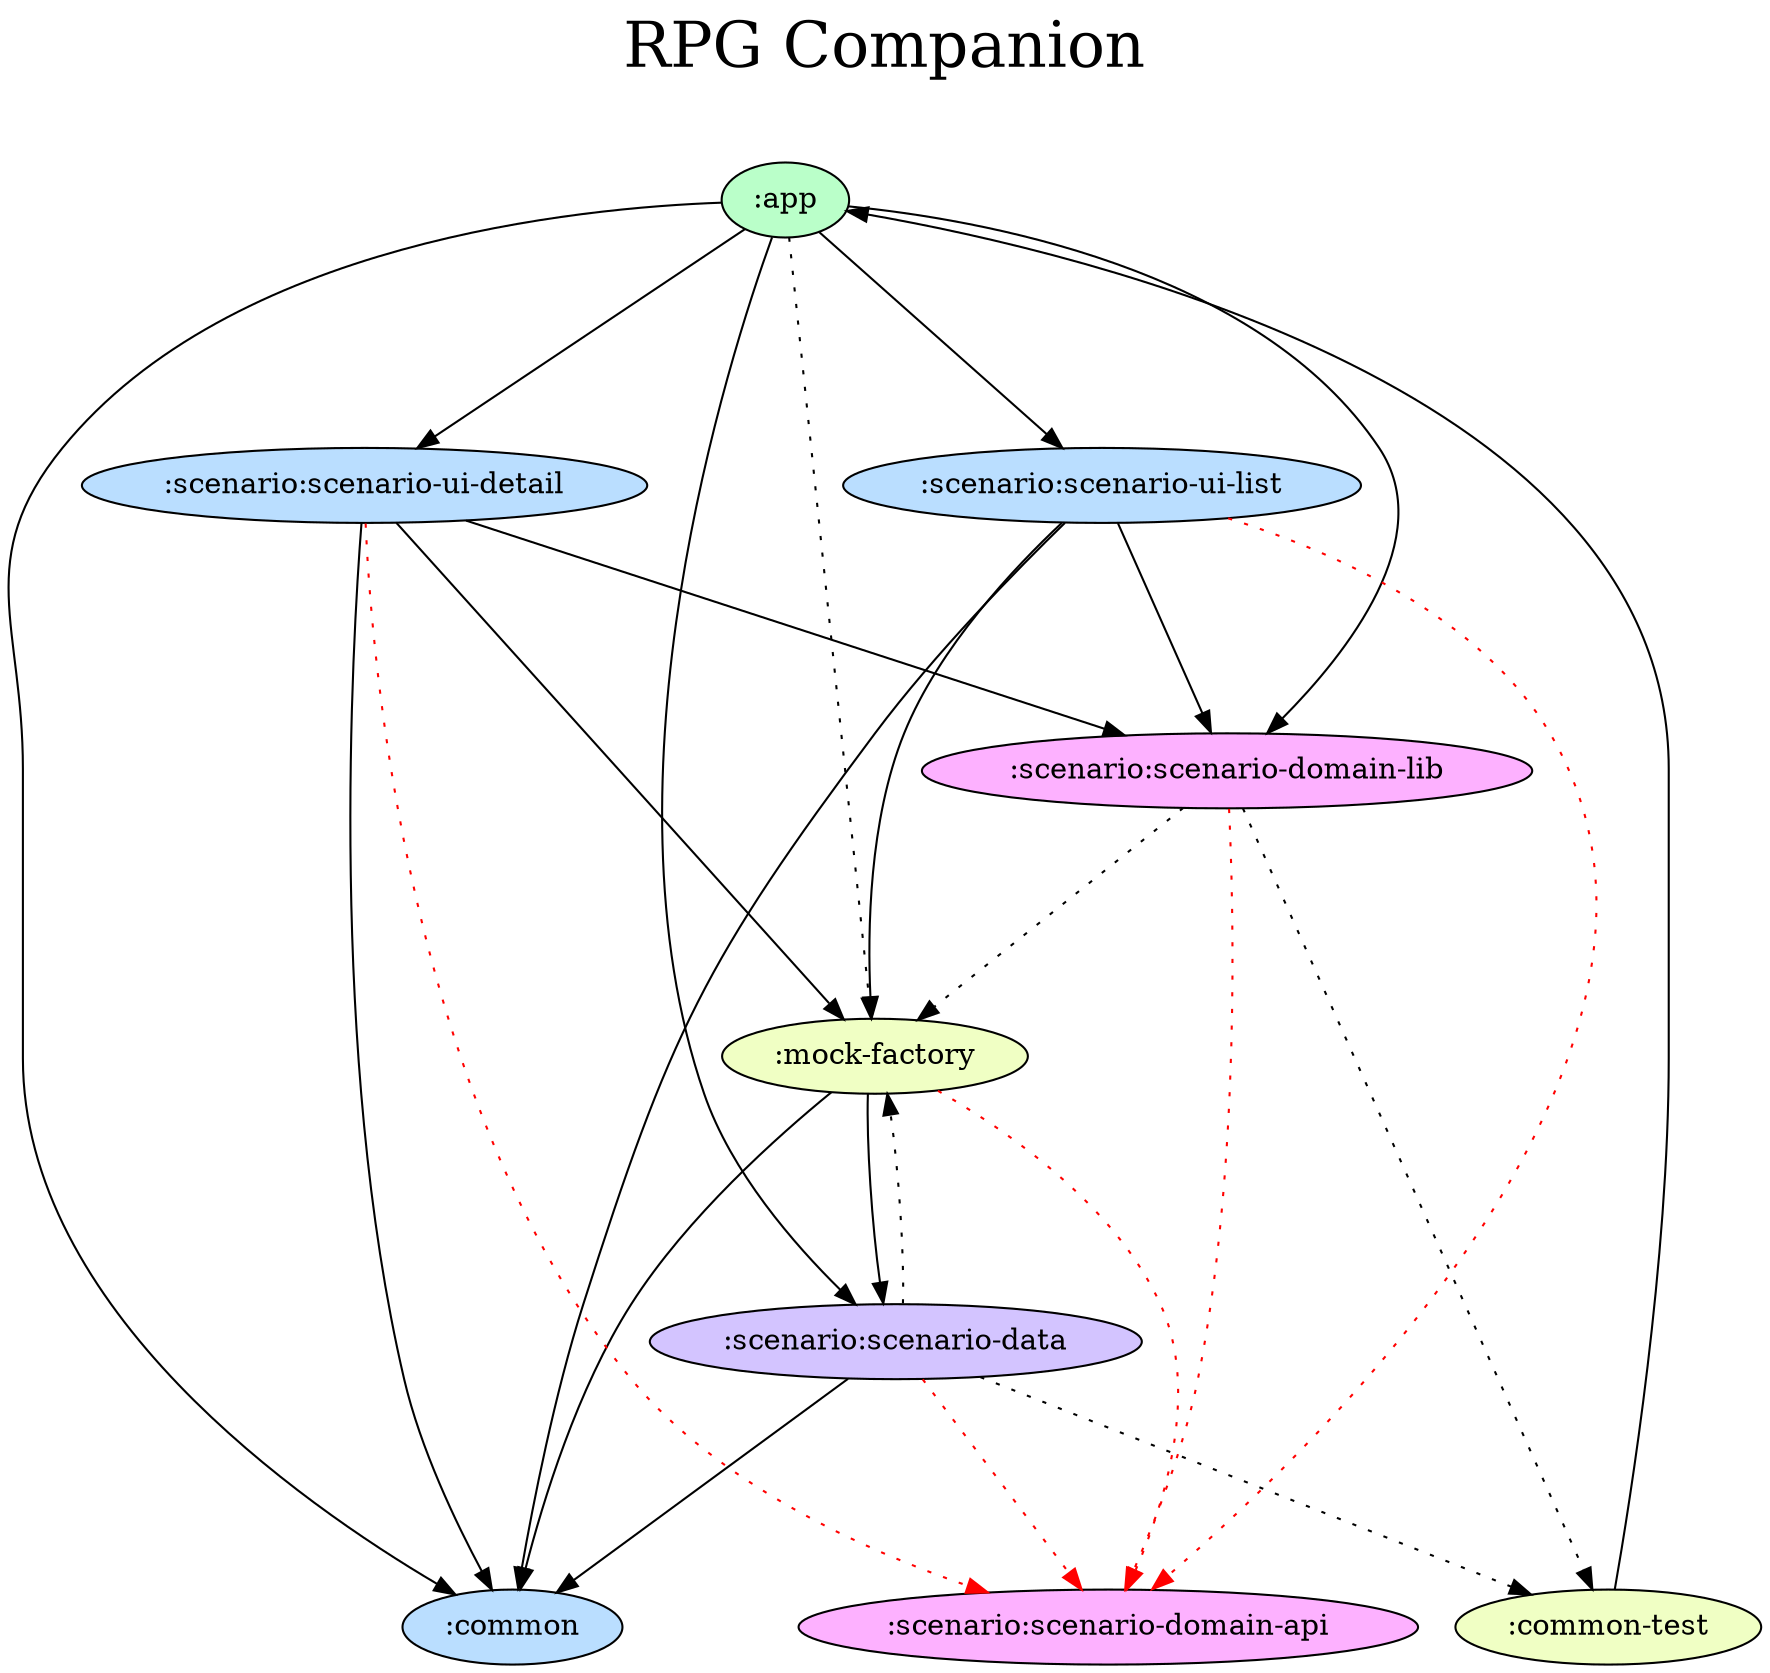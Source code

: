 digraph {
  graph [label="RPG Companion\n ",labelloc=t,fontsize=30,ranksep=1.4];
  node [style=filled, fillcolor="#bbbbbb"];
  rankdir=TB;

  # Projects

  ":app" [fillcolor="#baffc9"];
  ":common" [fillcolor="#badeff"];
  ":common-test" [fillcolor="#f0ffc4"];
  ":mock-factory" [fillcolor="#f0ffc4"];
  ":scenario:scenario-data" [fillcolor="#d3c4ff"];
  ":scenario:scenario-domain-api" [fillcolor="#fdb1ff"];
  ":scenario:scenario-domain-lib" [fillcolor="#fdb1ff"];
  ":scenario:scenario-ui-detail" [fillcolor="#badeff"];
  ":scenario:scenario-ui-list" [fillcolor="#badeff"];

  {rank = same;}

  # Dependencies

  ":app" -> ":common" [style=filled]
  ":app" -> ":scenario:scenario-data" [style=filled]
  ":app" -> ":scenario:scenario-domain-lib" [style=filled]
  ":app" -> ":scenario:scenario-ui-detail" [style=filled]
  ":app" -> ":scenario:scenario-ui-list" [style=filled]
  ":app" -> ":mock-factory" [style=dotted]
  ":common-test" -> ":app" [style=filled]
  ":mock-factory" -> ":scenario:scenario-domain-api" [color=red,style=dotted]
  ":mock-factory" -> ":common" [style=filled]
  ":mock-factory" -> ":scenario:scenario-data" [style=filled]
  ":scenario:scenario-ui-list" -> ":scenario:scenario-domain-api" [color=red,style=dotted]
  ":scenario:scenario-ui-list" -> ":common" [style=filled]
  ":scenario:scenario-ui-list" -> ":mock-factory" [style=filled]
  ":scenario:scenario-ui-list" -> ":scenario:scenario-domain-lib" [style=filled]
  ":scenario:scenario-domain-lib" -> ":scenario:scenario-domain-api" [color=red,style=dotted]
  ":scenario:scenario-domain-lib" -> ":mock-factory" [style=dotted]
  ":scenario:scenario-domain-lib" -> ":common-test" [style=dotted]
  ":scenario:scenario-data" -> ":scenario:scenario-domain-api" [color=red,style=dotted]
  ":scenario:scenario-data" -> ":common" [style=filled]
  ":scenario:scenario-data" -> ":mock-factory" [style=dotted]
  ":scenario:scenario-data" -> ":common-test" [style=dotted]
  ":scenario:scenario-ui-detail" -> ":scenario:scenario-domain-api" [color=red,style=dotted]
  ":scenario:scenario-ui-detail" -> ":common" [style=filled]
  ":scenario:scenario-ui-detail" -> ":mock-factory" [style=filled]
  ":scenario:scenario-ui-detail" -> ":scenario:scenario-domain-lib" [style=filled]
}
